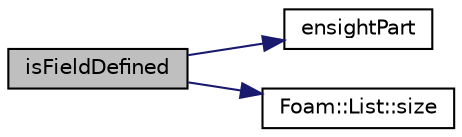 digraph "isFieldDefined"
{
  bgcolor="transparent";
  edge [fontname="Helvetica",fontsize="10",labelfontname="Helvetica",labelfontsize="10"];
  node [fontname="Helvetica",fontsize="10",shape=record];
  rankdir="LR";
  Node336 [label="isFieldDefined",height=0.2,width=0.4,color="black", fillcolor="grey75", style="filled", fontcolor="black"];
  Node336 -> Node337 [color="midnightblue",fontsize="10",style="solid",fontname="Helvetica"];
  Node337 [label="ensightPart",height=0.2,width=0.4,color="black",URL="$a22045.html#ac148d68fd2af52f74f45a52112c05d2e",tooltip="Construct null. "];
  Node336 -> Node338 [color="midnightblue",fontsize="10",style="solid",fontname="Helvetica"];
  Node338 [label="Foam::List::size",height=0.2,width=0.4,color="black",URL="$a26833.html#a8a5f6fa29bd4b500caf186f60245b384",tooltip="Override size to be inconsistent with allocated storage. "];
}
